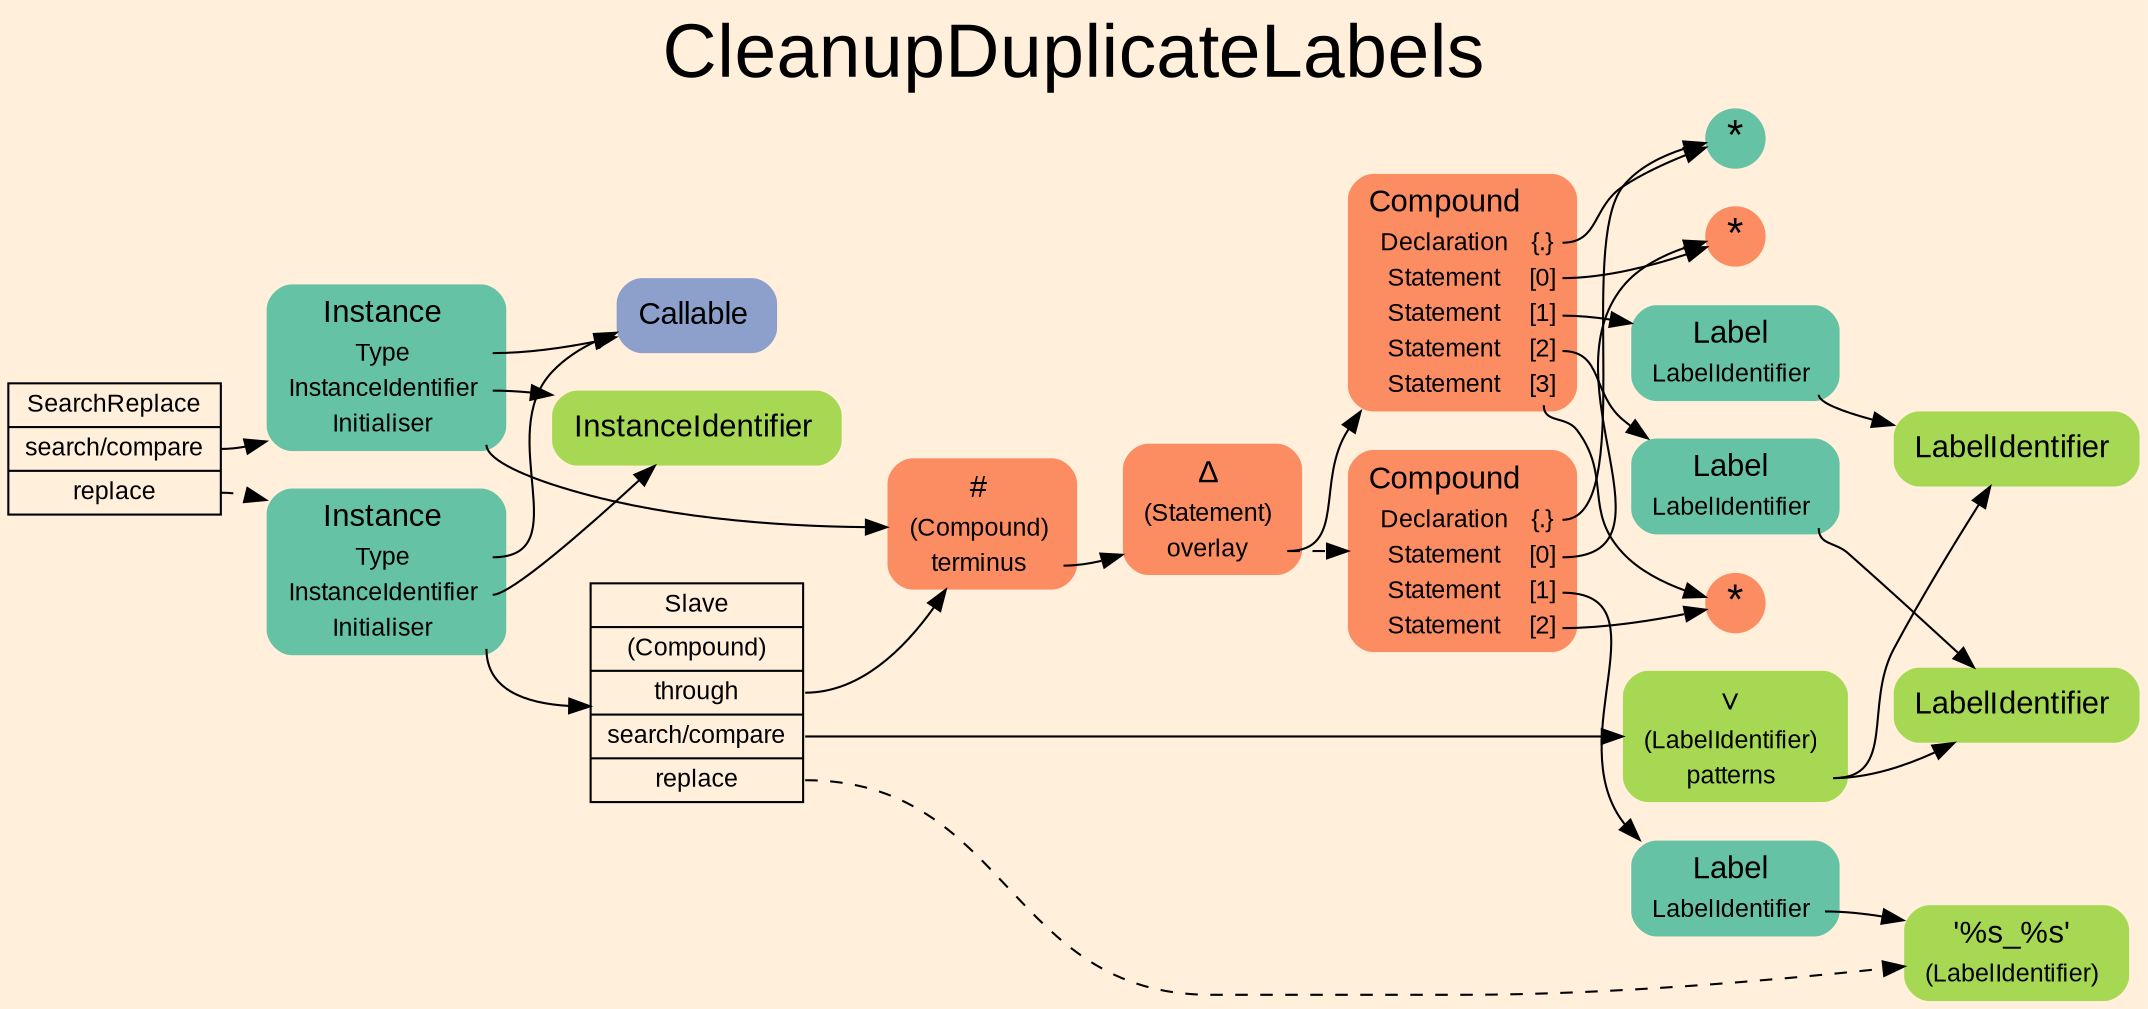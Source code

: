 digraph "CleanupDuplicateLabels" {
label = "CleanupDuplicateLabels"
labelloc = t
fontsize = "36"
graph [
    rankdir = "LR"
    ranksep = 0.3
    bgcolor = antiquewhite1
    color = black
    fontcolor = black
    fontname = "Arial"
];
node [
    fontname = "Arial"
];
edge [
    fontname = "Arial"
];

// -------------------- transformation figure --------------------
"CR#B-4-43" [
    // -------- block CR#B-4-43 ----------
    shape = "record"
    fillcolor = antiquewhite1
    label = "<fixed> SearchReplace | <port0> search/compare | <port1> replace"
    style = "filled"
    fontsize = "12"
    color = black
    fontcolor = black
];

"#B-2-907" [
    // -------- block #B-2-907 ----------
    shape = "plaintext"
    fillcolor = "/set28/1"
    label = <<TABLE BORDER="0" CELLBORDER="0" CELLSPACING="0">
     <TR><TD><FONT POINT-SIZE="15.0">Instance</FONT></TD><TD></TD></TR>
     <TR><TD>Type</TD><TD PORT="port0"></TD></TR>
     <TR><TD>InstanceIdentifier</TD><TD PORT="port1"></TD></TR>
     <TR><TD>Initialiser</TD><TD PORT="port2"></TD></TR>
    </TABLE>>
    style = "rounded,filled"
    fontsize = "12"
];

"#B-2-924" [
    // -------- block #B-2-924 ----------
    shape = "plaintext"
    fillcolor = "/set28/3"
    label = <<TABLE BORDER="0" CELLBORDER="0" CELLSPACING="0">
     <TR><TD><FONT POINT-SIZE="15.0">Callable</FONT></TD><TD></TD></TR>
    </TABLE>>
    style = "rounded,filled"
    fontsize = "12"
];

"#B-2-923" [
    // -------- block #B-2-923 ----------
    shape = "plaintext"
    fillcolor = "/set28/5"
    label = <<TABLE BORDER="0" CELLBORDER="0" CELLSPACING="0">
     <TR><TD><FONT POINT-SIZE="15.0">InstanceIdentifier</FONT></TD><TD></TD></TR>
    </TABLE>>
    style = "rounded,filled"
    fontsize = "12"
];

"#B-2-909" [
    // -------- block #B-2-909 ----------
    shape = "plaintext"
    fillcolor = "/set28/2"
    label = <<TABLE BORDER="0" CELLBORDER="0" CELLSPACING="0">
     <TR><TD><FONT POINT-SIZE="15.0">#</FONT></TD><TD></TD></TR>
     <TR><TD>(Compound)</TD><TD PORT="port0"></TD></TR>
     <TR><TD>terminus</TD><TD PORT="port1"></TD></TR>
    </TABLE>>
    style = "rounded,filled"
    fontsize = "12"
];

"#B-2-910" [
    // -------- block #B-2-910 ----------
    shape = "plaintext"
    fillcolor = "/set28/2"
    label = <<TABLE BORDER="0" CELLBORDER="0" CELLSPACING="0">
     <TR><TD><FONT POINT-SIZE="15.0">Δ</FONT></TD><TD></TD></TR>
     <TR><TD>(Statement)</TD><TD PORT="port0"></TD></TR>
     <TR><TD>overlay</TD><TD PORT="port1"></TD></TR>
    </TABLE>>
    style = "rounded,filled"
    fontsize = "12"
];

"#B-2-911" [
    // -------- block #B-2-911 ----------
    shape = "plaintext"
    fillcolor = "/set28/2"
    label = <<TABLE BORDER="0" CELLBORDER="0" CELLSPACING="0">
     <TR><TD><FONT POINT-SIZE="15.0">Compound</FONT></TD><TD></TD></TR>
     <TR><TD>Declaration</TD><TD PORT="port0">{.}</TD></TR>
     <TR><TD>Statement</TD><TD PORT="port1">[0]</TD></TR>
     <TR><TD>Statement</TD><TD PORT="port2">[1]</TD></TR>
     <TR><TD>Statement</TD><TD PORT="port3">[2]</TD></TR>
     <TR><TD>Statement</TD><TD PORT="port4">[3]</TD></TR>
    </TABLE>>
    style = "rounded,filled"
    fontsize = "12"
];

"#B-2-916" [
    // -------- block #B-2-916 ----------
    shape = "circle"
    fillcolor = "/set28/1"
    label = <*>
    style = "filled"
    fontsize = "20"
    penwidth = 0.0
    fixedsize = true
    width = 0.4
    height = 0.4
];

"#B-2-917" [
    // -------- block #B-2-917 ----------
    shape = "circle"
    fillcolor = "/set28/2"
    label = <*>
    style = "filled"
    fontsize = "20"
    penwidth = 0.0
    fixedsize = true
    width = 0.4
    height = 0.4
];

"#B-2-913" [
    // -------- block #B-2-913 ----------
    shape = "plaintext"
    fillcolor = "/set28/1"
    label = <<TABLE BORDER="0" CELLBORDER="0" CELLSPACING="0">
     <TR><TD><FONT POINT-SIZE="15.0">Label</FONT></TD><TD></TD></TR>
     <TR><TD>LabelIdentifier</TD><TD PORT="port0"></TD></TR>
    </TABLE>>
    style = "rounded,filled"
    fontsize = "12"
];

"#B-2-919" [
    // -------- block #B-2-919 ----------
    shape = "plaintext"
    fillcolor = "/set28/5"
    label = <<TABLE BORDER="0" CELLBORDER="0" CELLSPACING="0">
     <TR><TD><FONT POINT-SIZE="15.0">LabelIdentifier</FONT></TD><TD></TD></TR>
    </TABLE>>
    style = "rounded,filled"
    fontsize = "12"
];

"#B-2-914" [
    // -------- block #B-2-914 ----------
    shape = "plaintext"
    fillcolor = "/set28/1"
    label = <<TABLE BORDER="0" CELLBORDER="0" CELLSPACING="0">
     <TR><TD><FONT POINT-SIZE="15.0">Label</FONT></TD><TD></TD></TR>
     <TR><TD>LabelIdentifier</TD><TD PORT="port0"></TD></TR>
    </TABLE>>
    style = "rounded,filled"
    fontsize = "12"
];

"#B-2-920" [
    // -------- block #B-2-920 ----------
    shape = "plaintext"
    fillcolor = "/set28/5"
    label = <<TABLE BORDER="0" CELLBORDER="0" CELLSPACING="0">
     <TR><TD><FONT POINT-SIZE="15.0">LabelIdentifier</FONT></TD><TD></TD></TR>
    </TABLE>>
    style = "rounded,filled"
    fontsize = "12"
];

"#B-2-918" [
    // -------- block #B-2-918 ----------
    shape = "circle"
    fillcolor = "/set28/2"
    label = <*>
    style = "filled"
    fontsize = "20"
    penwidth = 0.0
    fixedsize = true
    width = 0.4
    height = 0.4
];

"#B-2-912" [
    // -------- block #B-2-912 ----------
    shape = "plaintext"
    fillcolor = "/set28/2"
    label = <<TABLE BORDER="0" CELLBORDER="0" CELLSPACING="0">
     <TR><TD><FONT POINT-SIZE="15.0">Compound</FONT></TD><TD></TD></TR>
     <TR><TD>Declaration</TD><TD PORT="port0">{.}</TD></TR>
     <TR><TD>Statement</TD><TD PORT="port1">[0]</TD></TR>
     <TR><TD>Statement</TD><TD PORT="port2">[1]</TD></TR>
     <TR><TD>Statement</TD><TD PORT="port3">[2]</TD></TR>
    </TABLE>>
    style = "rounded,filled"
    fontsize = "12"
];

"#B-2-915" [
    // -------- block #B-2-915 ----------
    shape = "plaintext"
    fillcolor = "/set28/1"
    label = <<TABLE BORDER="0" CELLBORDER="0" CELLSPACING="0">
     <TR><TD><FONT POINT-SIZE="15.0">Label</FONT></TD><TD></TD></TR>
     <TR><TD>LabelIdentifier</TD><TD PORT="port0"></TD></TR>
    </TABLE>>
    style = "rounded,filled"
    fontsize = "12"
];

"#B-2-921" [
    // -------- block #B-2-921 ----------
    shape = "plaintext"
    fillcolor = "/set28/5"
    label = <<TABLE BORDER="0" CELLBORDER="0" CELLSPACING="0">
     <TR><TD><FONT POINT-SIZE="15.0">'%s_%s'</FONT></TD><TD></TD></TR>
     <TR><TD>(LabelIdentifier)</TD><TD PORT="port0"></TD></TR>
    </TABLE>>
    style = "rounded,filled"
    fontsize = "12"
];

"#B-2-908" [
    // -------- block #B-2-908 ----------
    shape = "plaintext"
    fillcolor = "/set28/1"
    label = <<TABLE BORDER="0" CELLBORDER="0" CELLSPACING="0">
     <TR><TD><FONT POINT-SIZE="15.0">Instance</FONT></TD><TD></TD></TR>
     <TR><TD>Type</TD><TD PORT="port0"></TD></TR>
     <TR><TD>InstanceIdentifier</TD><TD PORT="port1"></TD></TR>
     <TR><TD>Initialiser</TD><TD PORT="port2"></TD></TR>
    </TABLE>>
    style = "rounded,filled"
    fontsize = "12"
];

"#B-2-925" [
    // -------- block #B-2-925 ----------
    shape = "record"
    fillcolor = antiquewhite1
    label = "<fixed> Slave | <port0> (Compound) | <port1> through | <port2> search/compare | <port3> replace"
    style = "filled"
    fontsize = "12"
    color = black
    fontcolor = black
];

"#B-2-922" [
    // -------- block #B-2-922 ----------
    shape = "plaintext"
    fillcolor = "/set28/5"
    label = <<TABLE BORDER="0" CELLBORDER="0" CELLSPACING="0">
     <TR><TD><FONT POINT-SIZE="15.0">∨</FONT></TD><TD></TD></TR>
     <TR><TD>(LabelIdentifier)</TD><TD PORT="port0"></TD></TR>
     <TR><TD>patterns</TD><TD PORT="port1"></TD></TR>
    </TABLE>>
    style = "rounded,filled"
    fontsize = "12"
];

"CR#B-4-43":port0 -> "#B-2-907" [
    color = black
    fontcolor = black
];

"CR#B-4-43":port1 -> "#B-2-908" [
    style="dashed"
    color = black
    fontcolor = black
];

"#B-2-907":port0 -> "#B-2-924" [
    color = black
    fontcolor = black
];

"#B-2-907":port1 -> "#B-2-923" [
    color = black
    fontcolor = black
];

"#B-2-907":port2 -> "#B-2-909" [
    color = black
    fontcolor = black
];

"#B-2-909":port1 -> "#B-2-910" [
    color = black
    fontcolor = black
];

"#B-2-910":port1 -> "#B-2-911" [
    color = black
    fontcolor = black
];

"#B-2-910":port1 -> "#B-2-912" [
    style="dashed"
    color = black
    fontcolor = black
];

"#B-2-911":port0 -> "#B-2-916" [
    color = black
    fontcolor = black
];

"#B-2-911":port1 -> "#B-2-917" [
    color = black
    fontcolor = black
];

"#B-2-911":port2 -> "#B-2-913" [
    color = black
    fontcolor = black
];

"#B-2-911":port3 -> "#B-2-914" [
    color = black
    fontcolor = black
];

"#B-2-911":port4 -> "#B-2-918" [
    color = black
    fontcolor = black
];

"#B-2-913":port0 -> "#B-2-919" [
    color = black
    fontcolor = black
];

"#B-2-914":port0 -> "#B-2-920" [
    color = black
    fontcolor = black
];

"#B-2-912":port0 -> "#B-2-916" [
    color = black
    fontcolor = black
];

"#B-2-912":port1 -> "#B-2-917" [
    color = black
    fontcolor = black
];

"#B-2-912":port2 -> "#B-2-915" [
    color = black
    fontcolor = black
];

"#B-2-912":port3 -> "#B-2-918" [
    color = black
    fontcolor = black
];

"#B-2-915":port0 -> "#B-2-921" [
    color = black
    fontcolor = black
];

"#B-2-908":port0 -> "#B-2-924" [
    color = black
    fontcolor = black
];

"#B-2-908":port1 -> "#B-2-923" [
    color = black
    fontcolor = black
];

"#B-2-908":port2 -> "#B-2-925" [
    color = black
    fontcolor = black
];

"#B-2-925":port1 -> "#B-2-909" [
    color = black
    fontcolor = black
];

"#B-2-925":port2 -> "#B-2-922" [
    color = black
    fontcolor = black
];

"#B-2-925":port3 -> "#B-2-921" [
    style="dashed"
    color = black
    fontcolor = black
];

"#B-2-922":port1 -> "#B-2-919" [
    color = black
    fontcolor = black
];

"#B-2-922":port1 -> "#B-2-920" [
    color = black
    fontcolor = black
];


}
